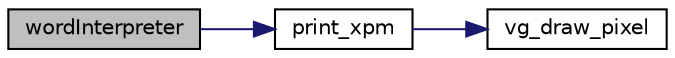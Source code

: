 digraph "wordInterpreter"
{
 // LATEX_PDF_SIZE
  edge [fontname="Helvetica",fontsize="10",labelfontname="Helvetica",labelfontsize="10"];
  node [fontname="Helvetica",fontsize="10",shape=record];
  rankdir="LR";
  Node1 [label="wordInterpreter",height=0.2,width=0.4,color="black", fillcolor="grey75", style="filled", fontcolor="black",tooltip="This function reads the array of the word given to the draw user and prints the xpm of the letter at ..."];
  Node1 -> Node2 [color="midnightblue",fontsize="10",style="solid"];
  Node2 [label="print_xpm",height=0.2,width=0.4,color="black", fillcolor="white", style="filled",URL="$graphics_8c.html#a4a7701a7c35f0ff156dba3e5f9c9f48e",tooltip="This function draws a xpm to the display."];
  Node2 -> Node3 [color="midnightblue",fontsize="10",style="solid"];
  Node3 [label="vg_draw_pixel",height=0.2,width=0.4,color="black", fillcolor="white", style="filled",URL="$graphics_8c.html#a08c498ffeb0a3962e3b7711b57397741",tooltip="This functions sets the color of the pixel in the position given to the desired color,..."];
}
